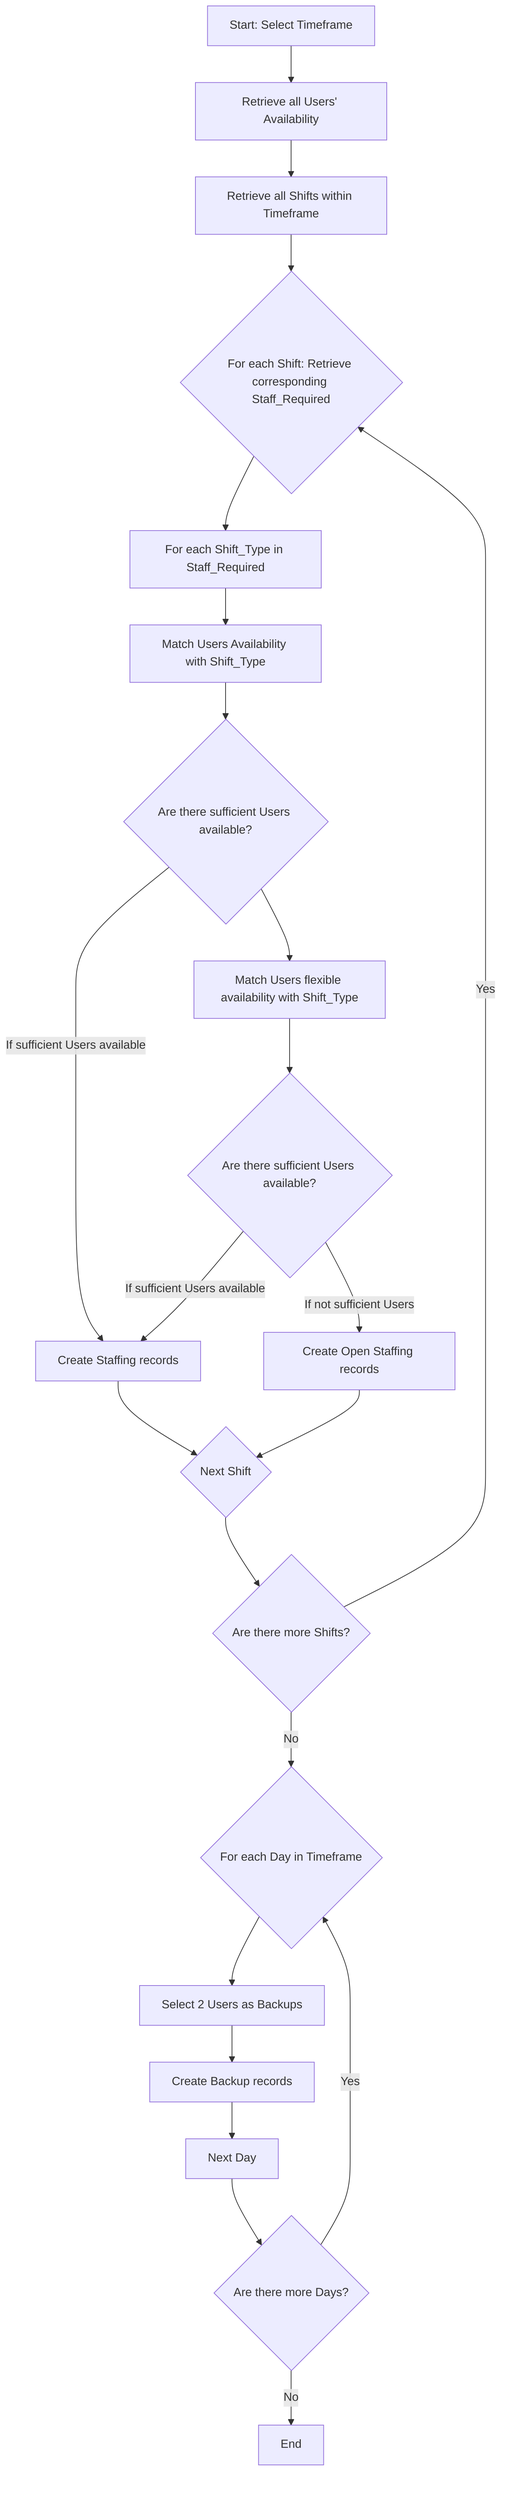 graph TD;
    A[Start: Select Timeframe] --> B[Retrieve all Users' Availability];
    B --> C[Retrieve all Shifts within Timeframe];
    C --> D{For each Shift: Retrieve corresponding Staff_Required};
    D --> E[For each Shift_Type in Staff_Required];
    E --> X[Match Users Availability with Shift_Type];
    X --> F{Are there sufficient Users available?};
    F -->|If sufficient Users available| H[Create Staffing records];
    H --> J{Next Shift};
    F --> Y[Match Users flexible availability with Shift_Type];
    Y --> G{Are there sufficient Users available?};
    G -->|If sufficient Users available| H;
    G -->|If not sufficient Users| I[Create Open Staffing records];
    I --> J;
    J --> K{Are there more Shifts?};
    K -->|Yes| D;
    K -->|No| L{For each Day in Timeframe};
    L --> M[Select 2 Users as Backups];
    M --> N[Create Backup records];
    N --> O[Next Day];
    O --> P{Are there more Days?};
    P -->|Yes| L;
    P -->|No| Q[End];